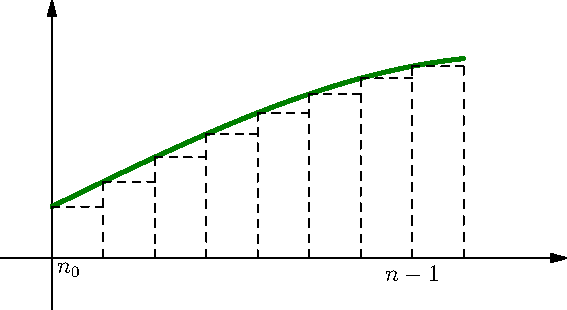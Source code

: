 size(10cm);

import graph;

real f( real x) {
  return 1 + (3.9/8)*x - 0.002*x^3;
}

axes((-1,-1),(10,5), Arrow);

draw(graph(f,0, 8), deepgreen+2);

for(int i = 0; i < 8; ++i){
  draw((i,0)--(i,f(i)), dashed);
  draw((i,f(i))--(i+1,f(i)),dashed);
}
draw((8,0)--(8,f(8-1)), dashed);

label('$n_0$',(0,0),SE);
label('$n-1$',(7,0),S);